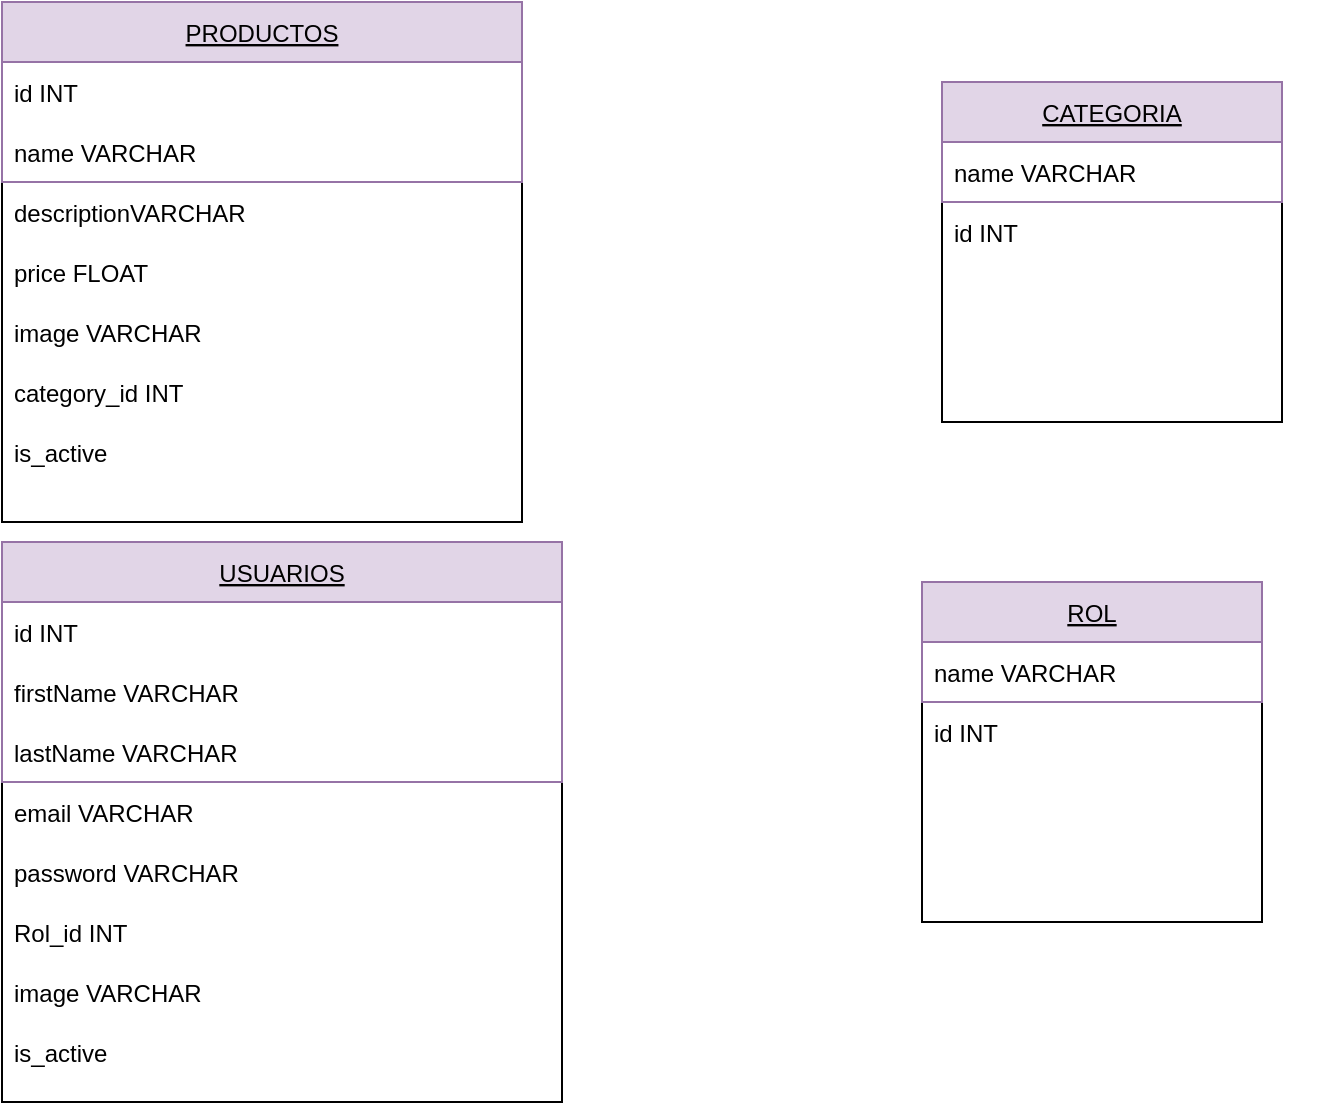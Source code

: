 <mxfile version="18.0.1" type="device"><diagram id="mmvRK7XDktGUdihHhVJ2" name="Página-1"><mxGraphModel dx="868" dy="553" grid="1" gridSize="10" guides="1" tooltips="1" connect="1" arrows="1" fold="1" page="1" pageScale="1" pageWidth="827" pageHeight="1169" math="0" shadow="0"><root><mxCell id="0"/><mxCell id="1" parent="0"/><mxCell id="7RaeurX_kNJf9f4ugCMJ-2" value="" style="whiteSpace=wrap;html=1;aspect=fixed;" parent="1" vertex="1"><mxGeometry x="40" y="40" width="260" height="260" as="geometry"/></mxCell><mxCell id="7RaeurX_kNJf9f4ugCMJ-3" value="" style="whiteSpace=wrap;html=1;aspect=fixed;strokeWidth=1;" parent="1" vertex="1"><mxGeometry x="510" y="80" width="170" height="170" as="geometry"/></mxCell><mxCell id="7RaeurX_kNJf9f4ugCMJ-7" value="PRODUCTOS" style="swimlane;fontStyle=4;childLayout=stackLayout;horizontal=1;startSize=30;horizontalStack=0;resizeParent=1;resizeParentMax=0;resizeLast=0;collapsible=1;marginBottom=0;fillColor=#e1d5e7;strokeColor=#9673a6;" parent="1" vertex="1"><mxGeometry x="40" y="40" width="260" height="90" as="geometry"/></mxCell><mxCell id="7RaeurX_kNJf9f4ugCMJ-8" value="id INT" style="text;strokeColor=none;fillColor=none;align=left;verticalAlign=middle;spacingLeft=4;spacingRight=4;overflow=hidden;points=[[0,0.5],[1,0.5]];portConstraint=eastwest;rotatable=0;" parent="7RaeurX_kNJf9f4ugCMJ-7" vertex="1"><mxGeometry y="30" width="260" height="30" as="geometry"/></mxCell><mxCell id="7RaeurX_kNJf9f4ugCMJ-10" value="name VARCHAR" style="text;strokeColor=none;fillColor=none;align=left;verticalAlign=middle;spacingLeft=4;spacingRight=4;overflow=hidden;points=[[0,0.5],[1,0.5]];portConstraint=eastwest;rotatable=0;" parent="7RaeurX_kNJf9f4ugCMJ-7" vertex="1"><mxGeometry y="60" width="260" height="30" as="geometry"/></mxCell><mxCell id="7RaeurX_kNJf9f4ugCMJ-11" value="descriptionVARCHAR" style="text;strokeColor=none;fillColor=none;align=left;verticalAlign=middle;spacingLeft=4;spacingRight=4;overflow=hidden;points=[[0,0.5],[1,0.5]];portConstraint=eastwest;rotatable=0;" parent="1" vertex="1"><mxGeometry x="40" y="130" width="190" height="30" as="geometry"/></mxCell><mxCell id="7RaeurX_kNJf9f4ugCMJ-12" value="image VARCHAR" style="text;strokeColor=none;fillColor=none;align=left;verticalAlign=middle;spacingLeft=4;spacingRight=4;overflow=hidden;points=[[0,0.5],[1,0.5]];portConstraint=eastwest;rotatable=0;" parent="1" vertex="1"><mxGeometry x="40" y="190" width="190" height="30" as="geometry"/></mxCell><mxCell id="7RaeurX_kNJf9f4ugCMJ-13" value="price FLOAT" style="text;strokeColor=none;fillColor=none;align=left;verticalAlign=middle;spacingLeft=4;spacingRight=4;overflow=hidden;points=[[0,0.5],[1,0.5]];portConstraint=eastwest;rotatable=0;" parent="1" vertex="1"><mxGeometry x="40" y="160" width="190" height="30" as="geometry"/></mxCell><mxCell id="7RaeurX_kNJf9f4ugCMJ-14" value="category_id INT    " style="text;strokeColor=none;fillColor=none;align=left;verticalAlign=middle;spacingLeft=4;spacingRight=4;overflow=hidden;points=[[0,0.5],[1,0.5]];portConstraint=eastwest;rotatable=0;" parent="1" vertex="1"><mxGeometry x="40" y="220" width="190" height="30" as="geometry"/></mxCell><mxCell id="7RaeurX_kNJf9f4ugCMJ-19" value="" style="whiteSpace=wrap;html=1;aspect=fixed;" parent="1" vertex="1"><mxGeometry x="40" y="310" width="280" height="280" as="geometry"/></mxCell><mxCell id="7RaeurX_kNJf9f4ugCMJ-20" value="USUARIOS" style="swimlane;fontStyle=4;childLayout=stackLayout;horizontal=1;startSize=30;horizontalStack=0;resizeParent=1;resizeParentMax=0;resizeLast=0;collapsible=1;marginBottom=0;fillColor=#e1d5e7;strokeColor=#9673a6;" parent="1" vertex="1"><mxGeometry x="40" y="310" width="280" height="120" as="geometry"/></mxCell><mxCell id="7RaeurX_kNJf9f4ugCMJ-21" value="id INT" style="text;strokeColor=none;fillColor=none;align=left;verticalAlign=middle;spacingLeft=4;spacingRight=4;overflow=hidden;points=[[0,0.5],[1,0.5]];portConstraint=eastwest;rotatable=0;" parent="7RaeurX_kNJf9f4ugCMJ-20" vertex="1"><mxGeometry y="30" width="280" height="30" as="geometry"/></mxCell><mxCell id="7RaeurX_kNJf9f4ugCMJ-22" value="firstName VARCHAR" style="text;strokeColor=none;fillColor=none;align=left;verticalAlign=middle;spacingLeft=4;spacingRight=4;overflow=hidden;points=[[0,0.5],[1,0.5]];portConstraint=eastwest;rotatable=0;" parent="7RaeurX_kNJf9f4ugCMJ-20" vertex="1"><mxGeometry y="60" width="280" height="30" as="geometry"/></mxCell><mxCell id="7RaeurX_kNJf9f4ugCMJ-23" value="lastName VARCHAR" style="text;strokeColor=none;fillColor=none;align=left;verticalAlign=middle;spacingLeft=4;spacingRight=4;overflow=hidden;points=[[0,0.5],[1,0.5]];portConstraint=eastwest;rotatable=0;" parent="7RaeurX_kNJf9f4ugCMJ-20" vertex="1"><mxGeometry y="90" width="280" height="30" as="geometry"/></mxCell><mxCell id="7RaeurX_kNJf9f4ugCMJ-24" value="email VARCHAR" style="text;strokeColor=none;fillColor=none;align=left;verticalAlign=middle;spacingLeft=4;spacingRight=4;overflow=hidden;points=[[0,0.5],[1,0.5]];portConstraint=eastwest;rotatable=0;" parent="1" vertex="1"><mxGeometry x="40" y="430" width="190" height="30" as="geometry"/></mxCell><mxCell id="7RaeurX_kNJf9f4ugCMJ-25" value="password VARCHAR" style="text;strokeColor=none;fillColor=none;align=left;verticalAlign=middle;spacingLeft=4;spacingRight=4;overflow=hidden;points=[[0,0.5],[1,0.5]];portConstraint=eastwest;rotatable=0;" parent="1" vertex="1"><mxGeometry x="40" y="460" width="190" height="30" as="geometry"/></mxCell><mxCell id="7RaeurX_kNJf9f4ugCMJ-27" value="Rol_id INT" style="text;strokeColor=none;fillColor=none;align=left;verticalAlign=middle;spacingLeft=4;spacingRight=4;overflow=hidden;points=[[0,0.5],[1,0.5]];portConstraint=eastwest;rotatable=0;" parent="1" vertex="1"><mxGeometry x="40" y="490" width="190" height="30" as="geometry"/></mxCell><mxCell id="7RaeurX_kNJf9f4ugCMJ-28" value="CATEGORIA" style="swimlane;fontStyle=4;childLayout=stackLayout;horizontal=1;startSize=30;horizontalStack=0;resizeParent=1;resizeParentMax=0;resizeLast=0;collapsible=1;marginBottom=0;fillColor=#e1d5e7;strokeColor=#9673a6;" parent="1" vertex="1"><mxGeometry x="510" y="80" width="170" height="60" as="geometry"/></mxCell><mxCell id="7RaeurX_kNJf9f4ugCMJ-30" value="name VARCHAR" style="text;strokeColor=none;fillColor=none;align=left;verticalAlign=middle;spacingLeft=4;spacingRight=4;overflow=hidden;points=[[0,0.5],[1,0.5]];portConstraint=eastwest;rotatable=0;" parent="7RaeurX_kNJf9f4ugCMJ-28" vertex="1"><mxGeometry y="30" width="170" height="30" as="geometry"/></mxCell><mxCell id="7RaeurX_kNJf9f4ugCMJ-29" value="id INT" style="text;strokeColor=none;fillColor=none;align=left;verticalAlign=middle;spacingLeft=4;spacingRight=4;overflow=hidden;points=[[0,0.5],[1,0.5]];portConstraint=eastwest;rotatable=0;" parent="1" vertex="1"><mxGeometry x="510" y="140" width="190" height="30" as="geometry"/></mxCell><mxCell id="7RaeurX_kNJf9f4ugCMJ-43" value="" style="whiteSpace=wrap;html=1;aspect=fixed;strokeWidth=1;" parent="1" vertex="1"><mxGeometry x="500" y="330" width="170" height="170" as="geometry"/></mxCell><mxCell id="7RaeurX_kNJf9f4ugCMJ-44" value="ROL" style="swimlane;fontStyle=4;childLayout=stackLayout;horizontal=1;startSize=30;horizontalStack=0;resizeParent=1;resizeParentMax=0;resizeLast=0;collapsible=1;marginBottom=0;fillColor=#e1d5e7;strokeColor=#9673a6;" parent="1" vertex="1"><mxGeometry x="500" y="330" width="170" height="60" as="geometry"><mxRectangle x="500" y="330" width="70" height="30" as="alternateBounds"/></mxGeometry></mxCell><mxCell id="7RaeurX_kNJf9f4ugCMJ-45" value="name VARCHAR" style="text;strokeColor=none;fillColor=none;align=left;verticalAlign=middle;spacingLeft=4;spacingRight=4;overflow=hidden;points=[[0,0.5],[1,0.5]];portConstraint=eastwest;rotatable=0;" parent="7RaeurX_kNJf9f4ugCMJ-44" vertex="1"><mxGeometry y="30" width="170" height="30" as="geometry"/></mxCell><mxCell id="7RaeurX_kNJf9f4ugCMJ-46" value="id INT" style="text;strokeColor=none;fillColor=none;align=left;verticalAlign=middle;spacingLeft=4;spacingRight=4;overflow=hidden;points=[[0,0.5],[1,0.5]];portConstraint=eastwest;rotatable=0;" parent="1" vertex="1"><mxGeometry x="500" y="390" width="190" height="30" as="geometry"/></mxCell><mxCell id="eSY13SN-EbNp5rnfLDi7-2" value="image VARCHAR" style="text;strokeColor=none;fillColor=none;align=left;verticalAlign=middle;spacingLeft=4;spacingRight=4;overflow=hidden;points=[[0,0.5],[1,0.5]];portConstraint=eastwest;rotatable=0;" parent="1" vertex="1"><mxGeometry x="40" y="520" width="190" height="30" as="geometry"/></mxCell><mxCell id="4_cz0a0kTuo6G-246cbw-2" value="is_active" style="text;strokeColor=none;fillColor=none;align=left;verticalAlign=middle;spacingLeft=4;spacingRight=4;overflow=hidden;points=[[0,0.5],[1,0.5]];portConstraint=eastwest;rotatable=0;" vertex="1" parent="1"><mxGeometry x="40" y="250" width="190" height="30" as="geometry"/></mxCell><mxCell id="4_cz0a0kTuo6G-246cbw-5" value="is_active" style="text;strokeColor=none;fillColor=none;align=left;verticalAlign=middle;spacingLeft=4;spacingRight=4;overflow=hidden;points=[[0,0.5],[1,0.5]];portConstraint=eastwest;rotatable=0;" vertex="1" parent="1"><mxGeometry x="40" y="550" width="190" height="30" as="geometry"/></mxCell></root></mxGraphModel></diagram></mxfile>